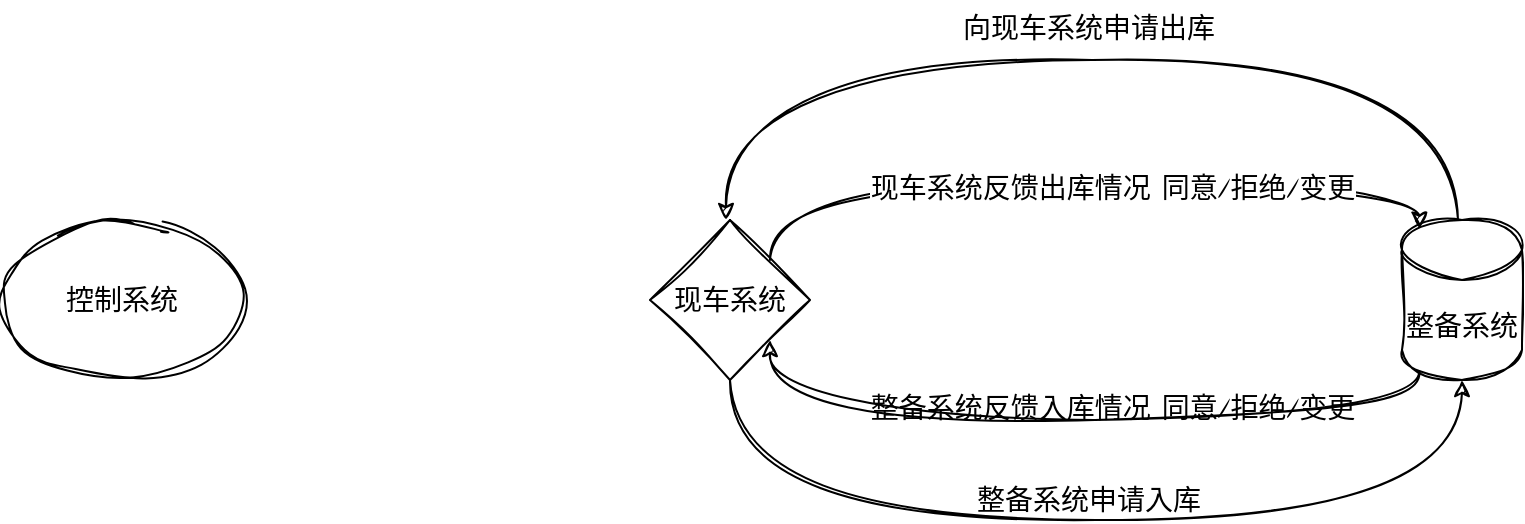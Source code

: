 <mxfile version="26.2.2">
  <diagram name="第 1 页" id="pdbkUpA1Ni167gCyzPzv">
    <mxGraphModel dx="1036" dy="544" grid="1" gridSize="10" guides="1" tooltips="1" connect="1" arrows="1" fold="1" page="1" pageScale="1" pageWidth="827" pageHeight="1169" math="0" shadow="0">
      <root>
        <mxCell id="0" />
        <mxCell id="1" parent="0" />
        <mxCell id="t8SZyLStU0knfUyTRFXL-2" value="现车系统" style="rhombus;whiteSpace=wrap;html=1;sketch=1;curveFitting=1;jiggle=2;labelBackgroundColor=none;rounded=0;fontSize=14;" vertex="1" parent="1">
          <mxGeometry x="334" y="240" width="80" height="80" as="geometry" />
        </mxCell>
        <mxCell id="t8SZyLStU0knfUyTRFXL-33" style="edgeStyle=orthogonalEdgeStyle;rounded=0;orthogonalLoop=1;jettySize=auto;html=1;entryX=0.5;entryY=0;entryDx=0;entryDy=0;fontColor=default;sketch=1;curveFitting=1;jiggle=2;curved=1;labelBackgroundColor=none;fontSize=14;" edge="1" parent="1">
          <mxGeometry relative="1" as="geometry">
            <mxPoint x="738" y="240" as="sourcePoint" />
            <mxPoint x="372" y="240" as="targetPoint" />
            <Array as="points">
              <mxPoint x="738" y="160" />
              <mxPoint x="372" y="160" />
            </Array>
          </mxGeometry>
        </mxCell>
        <mxCell id="t8SZyLStU0knfUyTRFXL-35" value="" style="edgeLabel;html=1;align=center;verticalAlign=middle;resizable=0;points=[];fontFamily=Helvetica;fontSize=14;labelBackgroundColor=none;sketch=1;curveFitting=1;jiggle=2;rounded=0;" vertex="1" connectable="0" parent="t8SZyLStU0knfUyTRFXL-33">
          <mxGeometry x="0.003" y="-1" relative="1" as="geometry">
            <mxPoint as="offset" />
          </mxGeometry>
        </mxCell>
        <mxCell id="t8SZyLStU0knfUyTRFXL-36" value="" style="edgeLabel;html=1;align=center;verticalAlign=middle;resizable=0;points=[];fontFamily=Helvetica;fontSize=14;labelBackgroundColor=none;sketch=1;curveFitting=1;jiggle=2;rounded=0;" vertex="1" connectable="0" parent="t8SZyLStU0knfUyTRFXL-33">
          <mxGeometry x="0.111" y="-1" relative="1" as="geometry">
            <mxPoint as="offset" />
          </mxGeometry>
        </mxCell>
        <mxCell id="t8SZyLStU0knfUyTRFXL-64" style="edgeStyle=orthogonalEdgeStyle;shape=connector;curved=1;rounded=0;sketch=1;hachureGap=4;jiggle=2;curveFitting=1;orthogonalLoop=1;jettySize=auto;html=1;exitX=0.145;exitY=1;exitDx=0;exitDy=-4.35;exitPerimeter=0;entryX=1;entryY=1;entryDx=0;entryDy=0;strokeColor=default;align=center;verticalAlign=middle;fontFamily=Architects Daughter;fontSource=https%3A%2F%2Ffonts.googleapis.com%2Fcss%3Ffamily%3DArchitects%2BDaughter;fontSize=11;fontColor=default;labelBackgroundColor=default;endArrow=classic;" edge="1" parent="1" source="t8SZyLStU0knfUyTRFXL-3" target="t8SZyLStU0knfUyTRFXL-2">
          <mxGeometry relative="1" as="geometry">
            <Array as="points">
              <mxPoint x="719" y="340" />
              <mxPoint x="394" y="340" />
            </Array>
          </mxGeometry>
        </mxCell>
        <mxCell id="t8SZyLStU0knfUyTRFXL-3" value="整备系统" style="shape=cylinder3;whiteSpace=wrap;html=1;boundedLbl=1;backgroundOutline=1;size=15;sketch=1;curveFitting=1;jiggle=2;labelBackgroundColor=none;rounded=0;fontSize=14;" vertex="1" parent="1">
          <mxGeometry x="710" y="240" width="60" height="80" as="geometry" />
        </mxCell>
        <mxCell id="t8SZyLStU0knfUyTRFXL-4" value="控制系统" style="ellipse;whiteSpace=wrap;html=1;sketch=1;curveFitting=1;jiggle=2;labelBackgroundColor=none;rounded=0;fontSize=14;" vertex="1" parent="1">
          <mxGeometry x="10" y="240" width="120" height="80" as="geometry" />
        </mxCell>
        <mxCell id="t8SZyLStU0knfUyTRFXL-24" style="edgeStyle=orthogonalEdgeStyle;shape=connector;curved=1;rounded=0;sketch=1;jiggle=2;curveFitting=1;orthogonalLoop=1;jettySize=auto;html=1;entryX=0.5;entryY=1;entryDx=0;entryDy=0;entryPerimeter=0;align=center;verticalAlign=middle;fontFamily=Helvetica;fontSize=14;fontColor=default;labelBackgroundColor=none;endArrow=classic;" edge="1" parent="1" source="t8SZyLStU0knfUyTRFXL-2" target="t8SZyLStU0knfUyTRFXL-3">
          <mxGeometry relative="1" as="geometry">
            <Array as="points">
              <mxPoint x="374" y="390" />
              <mxPoint x="740" y="390" />
            </Array>
          </mxGeometry>
        </mxCell>
        <mxCell id="t8SZyLStU0knfUyTRFXL-27" value="整备系统申请入库" style="edgeLabel;html=1;align=center;verticalAlign=middle;resizable=0;points=[];fontFamily=Helvetica;fontSize=14;labelBackgroundColor=none;sketch=1;curveFitting=1;jiggle=2;rounded=0;" vertex="1" connectable="0" parent="t8SZyLStU0knfUyTRFXL-24">
          <mxGeometry x="-0.062" y="-3" relative="1" as="geometry">
            <mxPoint x="11" y="-13" as="offset" />
          </mxGeometry>
        </mxCell>
        <mxCell id="t8SZyLStU0knfUyTRFXL-39" value="向现车系统申请出库" style="text;html=1;align=center;verticalAlign=middle;resizable=0;points=[];autosize=1;strokeColor=none;fillColor=none;fontFamily=Architects Daughter;fontSource=https%3A%2F%2Ffonts.googleapis.com%2Fcss%3Ffamily%3DArchitects%2BDaughter;fontSize=14;" vertex="1" parent="1">
          <mxGeometry x="478" y="130" width="150" height="30" as="geometry" />
        </mxCell>
        <mxCell id="t8SZyLStU0knfUyTRFXL-49" value="整备系统反馈入库情况 同意/拒绝/变更" style="text;html=1;align=center;verticalAlign=middle;resizable=0;points=[];autosize=1;strokeColor=none;fillColor=none;fontFamily=Architects Daughter;fontSource=https%3A%2F%2Ffonts.googleapis.com%2Fcss%3Ffamily%3DArchitects%2BDaughter;fontSize=14;" vertex="1" parent="1">
          <mxGeometry x="430" y="320" width="270" height="30" as="geometry" />
        </mxCell>
        <mxCell id="t8SZyLStU0knfUyTRFXL-58" style="edgeStyle=orthogonalEdgeStyle;shape=connector;curved=1;rounded=0;sketch=1;hachureGap=4;jiggle=2;curveFitting=1;orthogonalLoop=1;jettySize=auto;html=1;exitX=1;exitY=0;exitDx=0;exitDy=0;entryX=0.145;entryY=0;entryDx=0;entryDy=4.35;entryPerimeter=0;strokeColor=default;align=center;verticalAlign=middle;fontFamily=Architects Daughter;fontSource=https%3A%2F%2Ffonts.googleapis.com%2Fcss%3Ffamily%3DArchitects%2BDaughter;fontSize=14;fontColor=default;labelBackgroundColor=default;endArrow=classic;" edge="1" parent="1" source="t8SZyLStU0knfUyTRFXL-2" target="t8SZyLStU0knfUyTRFXL-3">
          <mxGeometry relative="1" as="geometry">
            <Array as="points">
              <mxPoint x="394" y="220" />
              <mxPoint x="719" y="220" />
            </Array>
          </mxGeometry>
        </mxCell>
        <mxCell id="t8SZyLStU0knfUyTRFXL-61" value="现车系统反馈出库情况 同意/拒绝/变更" style="text;html=1;align=center;verticalAlign=middle;resizable=0;points=[];autosize=1;strokeColor=none;fillColor=none;fontFamily=Architects Daughter;fontSource=https%3A%2F%2Ffonts.googleapis.com%2Fcss%3Ffamily%3DArchitects%2BDaughter;fontSize=14;fontColor=default;labelBackgroundColor=default;" vertex="1" parent="1">
          <mxGeometry x="430" y="210" width="270" height="30" as="geometry" />
        </mxCell>
      </root>
    </mxGraphModel>
  </diagram>
</mxfile>
